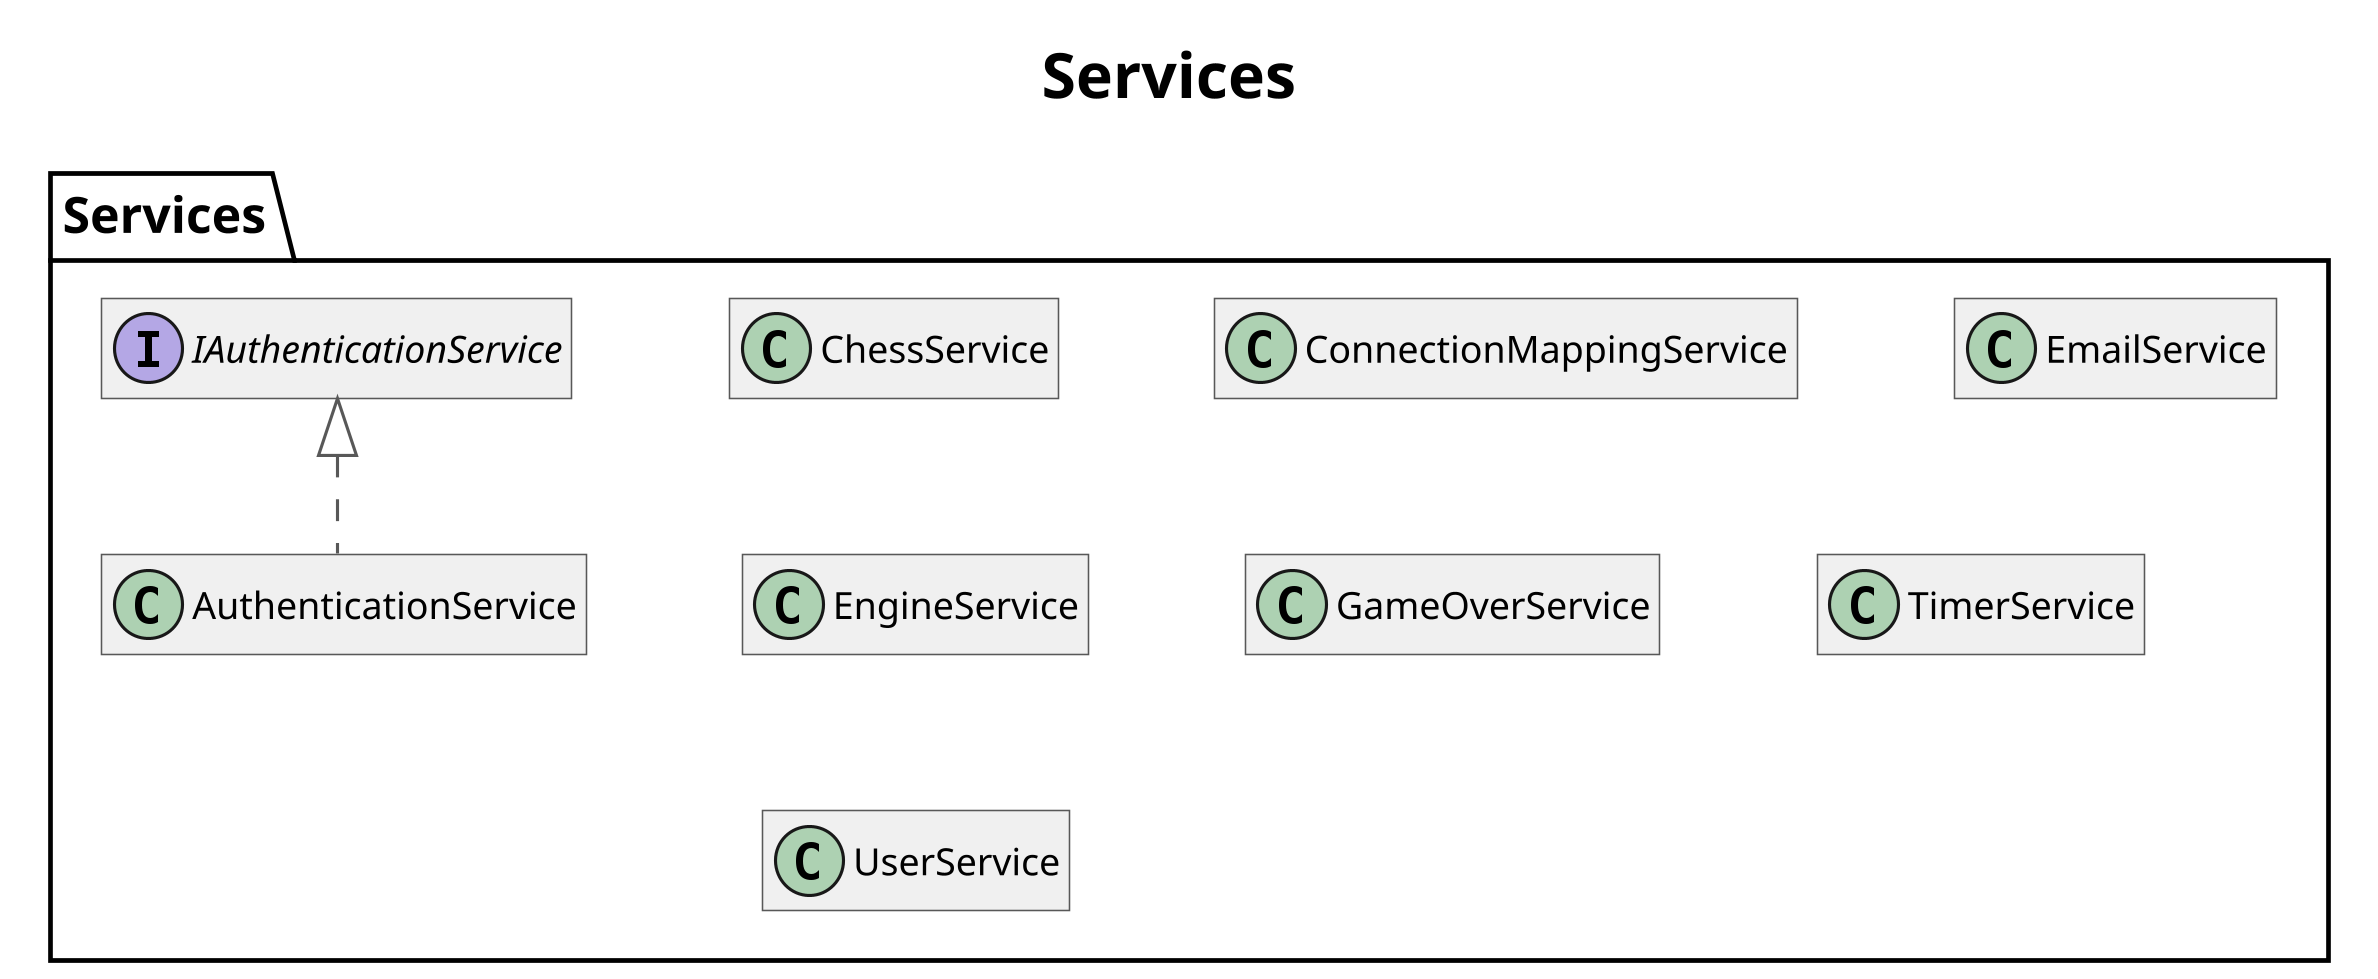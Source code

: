 @startuml NEA
skinparam classAttributeIconSize 0
skinparam classFontSize 16
skinparam classFontName Trebuchet MS
skinparam classBackgroundColor #F0F0F0
skinparam classBorderColor #585858
skinparam classArrowColor #585858
skinparam wrapWidth 400
skinparam RoundCorner 0
skinparam DefaultFontName Trebuchet MS
skinparam DefaultFontSize 16
skinparam ClassFontSize 16
skinparam TitleFontSize 20
skinparam ClassAttributeFontSize 12
skinparam Dpi 300
skinparam svgAntiAlias true
skinparam Linetype ortho
skinparam Nodesep 50
skinparam ranksep 50

top to bottom direction

title Services

namespace Services {
    class AuthenticationService implements IAuthenticationService
    class ChessService
    class ConnectionMappingService
    class EmailService
    class EngineService
    class GameOverService
    class TimerService
    class UserService
    interface IAuthenticationService
}

hide members
@enduml